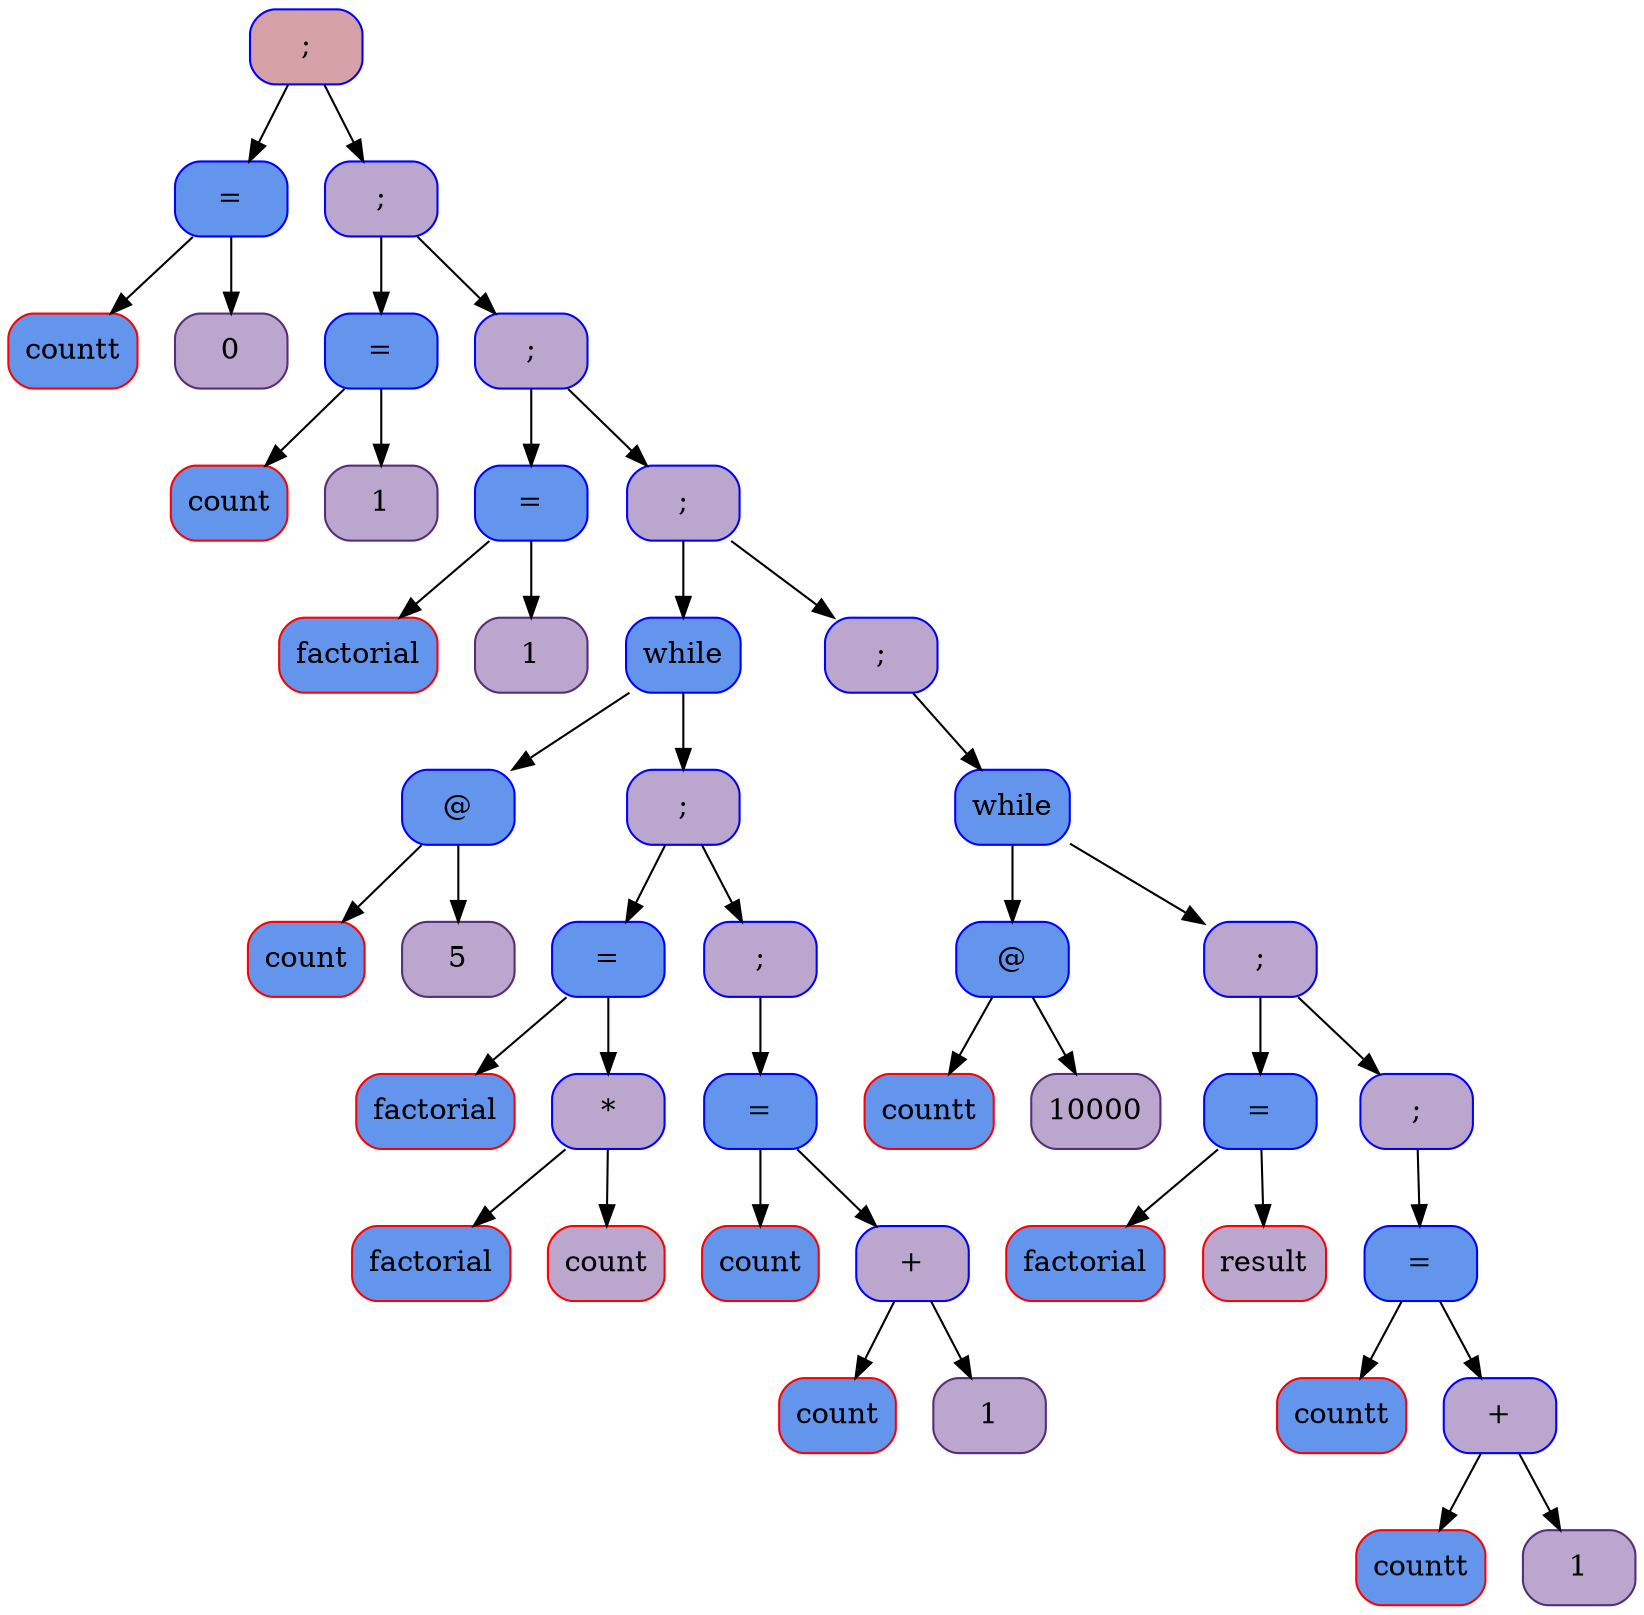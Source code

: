digraph tree {
	node [shape=Mrecord, style=filled,                            fillcolor="#bba6cd", color="#552d7b"];
1552 [shape=record, style="filled,rounded", color=" #0000ff ",                          fillcolor="#d5a1a7", fontsize=14, label=" ; "];
	1552 -> 99368;
99368 [shape=record, style="filled,rounded", color=" #0000ff ",                          fillcolor="#6495ed", fontsize=14, label=" = "];
	99368 -> 99408;
99408 [shape=record, style="filled,rounded", color="#FF0000",                          fillcolor="#6495ed", fontsize=14, label=" countt "];
	99368 -> 99328;
99328 [shape=record, style="filled,rounded", color="#552d7b",                          fillcolor="#bba6cd", fontsize=14, label=" 0 "];
	1552 -> 1616;
1616 [shape=record, style="filled,rounded", color=" #0000ff ",                          fillcolor="#bba6cd", fontsize=14, label=" ; "];
	1616 -> 99528;
99528 [shape=record, style="filled,rounded", color=" #0000ff ",                          fillcolor="#6495ed", fontsize=14, label=" = "];
	99528 -> 99568;
99568 [shape=record, style="filled,rounded", color="#FF0000",                          fillcolor="#6495ed", fontsize=14, label=" count "];
	99528 -> 99488;
99488 [shape=record, style="filled,rounded", color="#552d7b",                          fillcolor="#bba6cd", fontsize=14, label=" 1 "];
	1616 -> 1680;
1680 [shape=record, style="filled,rounded", color=" #0000ff ",                          fillcolor="#bba6cd", fontsize=14, label=" ; "];
	1680 -> 99688;
99688 [shape=record, style="filled,rounded", color=" #0000ff ",                          fillcolor="#6495ed", fontsize=14, label=" = "];
	99688 -> 99728;
99728 [shape=record, style="filled,rounded", color="#FF0000",                          fillcolor="#6495ed", fontsize=14, label=" factorial "];
	99688 -> 99648;
99648 [shape=record, style="filled,rounded", color="#552d7b",                          fillcolor="#bba6cd", fontsize=14, label=" 1 "];
	1680 -> 1744;
1744 [shape=record, style="filled,rounded", color=" #0000ff ",                          fillcolor="#bba6cd", fontsize=14, label=" ; "];
	1744 -> 99808;
99808 [shape=record, style="filled,rounded", color=" #0000ff ",                          fillcolor="#6495ed", fontsize=14, label=" while "];
	99808 -> 99888;
99888 [shape=record, style="filled,rounded", color=" #0000ff ",                          fillcolor="#6495ed", fontsize=14, label=" @ "];
	99888 -> 99928;
99928 [shape=record, style="filled,rounded", color="#FF0000",                          fillcolor="#6495ed", fontsize=14, label=" count "];
	99888 -> 99848;
99848 [shape=record, style="filled,rounded", color="#552d7b",                          fillcolor="#bba6cd", fontsize=14, label=" 5 "];
	99808 -> 1808;
1808 [shape=record, style="filled,rounded", color=" #0000ff ",                          fillcolor="#bba6cd", fontsize=14, label=" ; "];
	1808 -> 100128;
100128 [shape=record, style="filled,rounded", color=" #0000ff ",                          fillcolor="#6495ed", fontsize=14, label=" = "];
	100128 -> 100168;
100168 [shape=record, style="filled,rounded", color="#FF0000",                          fillcolor="#6495ed", fontsize=14, label=" factorial "];
	100128 -> 100048;
100048 [shape=record, style="filled,rounded", color=" #0000ff ",                          fillcolor="#bba6cd", fontsize=14, label=" * "];
	100048 -> 100008;
100008 [shape=record, style="filled,rounded", color="#FF0000",                          fillcolor="#6495ed", fontsize=14, label=" factorial "];
	100048 -> 100088;
100088 [shape=record, style="filled,rounded", color="#FF0000",                          fillcolor="#bba6cd", fontsize=14, label=" count "];
	1808 -> 1872;
1872 [shape=record, style="filled,rounded", color=" #0000ff ",                          fillcolor="#bba6cd", fontsize=14, label=" ; "];
	1872 -> 100368;
100368 [shape=record, style="filled,rounded", color=" #0000ff ",                          fillcolor="#6495ed", fontsize=14, label=" = "];
	100368 -> 100408;
100408 [shape=record, style="filled,rounded", color="#FF0000",                          fillcolor="#6495ed", fontsize=14, label=" count "];
	100368 -> 100288;
100288 [shape=record, style="filled,rounded", color=" #0000ff ",                          fillcolor="#bba6cd", fontsize=14, label=" + "];
	100288 -> 100248;
100248 [shape=record, style="filled,rounded", color="#FF0000",                          fillcolor="#6495ed", fontsize=14, label=" count "];
	100288 -> 100328;
100328 [shape=record, style="filled,rounded", color="#552d7b",                          fillcolor="#bba6cd", fontsize=14, label=" 1 "];
	1744 -> 1936;
1936 [shape=record, style="filled,rounded", color=" #0000ff ",                          fillcolor="#bba6cd", fontsize=14, label=" ; "];
	1936 -> 100528;
100528 [shape=record, style="filled,rounded", color=" #0000ff ",                          fillcolor="#6495ed", fontsize=14, label=" while "];
	100528 -> 100608;
100608 [shape=record, style="filled,rounded", color=" #0000ff ",                          fillcolor="#6495ed", fontsize=14, label=" @ "];
	100608 -> 100648;
100648 [shape=record, style="filled,rounded", color="#FF0000",                          fillcolor="#6495ed", fontsize=14, label=" countt "];
	100608 -> 100568;
100568 [shape=record, style="filled,rounded", color="#552d7b",                          fillcolor="#bba6cd", fontsize=14, label=" 10000 "];
	100528 -> 2000;
2000 [shape=record, style="filled,rounded", color=" #0000ff ",                          fillcolor="#bba6cd", fontsize=14, label=" ; "];
	2000 -> 100768;
100768 [shape=record, style="filled,rounded", color=" #0000ff ",                          fillcolor="#6495ed", fontsize=14, label=" = "];
	100768 -> 100808;
100808 [shape=record, style="filled,rounded", color="#FF0000",                          fillcolor="#6495ed", fontsize=14, label=" factorial "];
	100768 -> 100728;
100728 [shape=record, style="filled,rounded", color="#FF0000",                          fillcolor="#bba6cd", fontsize=14, label=" result "];
	2000 -> 2064;
2064 [shape=record, style="filled,rounded", color=" #0000ff ",                          fillcolor="#bba6cd", fontsize=14, label=" ; "];
	2064 -> 101008;
101008 [shape=record, style="filled,rounded", color=" #0000ff ",                          fillcolor="#6495ed", fontsize=14, label=" = "];
	101008 -> 101048;
101048 [shape=record, style="filled,rounded", color="#FF0000",                          fillcolor="#6495ed", fontsize=14, label=" countt "];
	101008 -> 100928;
100928 [shape=record, style="filled,rounded", color=" #0000ff ",                          fillcolor="#bba6cd", fontsize=14, label=" + "];
	100928 -> 100888;
100888 [shape=record, style="filled,rounded", color="#FF0000",                          fillcolor="#6495ed", fontsize=14, label=" countt "];
	100928 -> 100968;
100968 [shape=record, style="filled,rounded", color="#552d7b",                          fillcolor="#bba6cd", fontsize=14, label=" 1 "];
}
